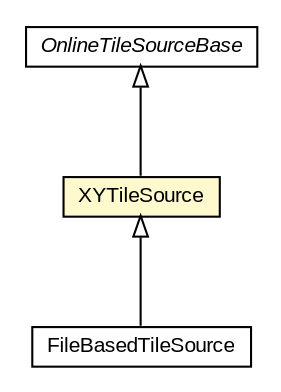 #!/usr/local/bin/dot
#
# Class diagram 
# Generated by UMLGraph version R5_6-24-gf6e263 (http://www.umlgraph.org/)
#

digraph G {
	edge [fontname="arial",fontsize=10,labelfontname="arial",labelfontsize=10];
	node [fontname="arial",fontsize=10,shape=plaintext];
	nodesep=0.25;
	ranksep=0.5;
	// org.osmdroid.tileprovider.tilesource.FileBasedTileSource
	c150316 [label=<<table title="org.osmdroid.tileprovider.tilesource.FileBasedTileSource" border="0" cellborder="1" cellspacing="0" cellpadding="2" port="p" href="./FileBasedTileSource.html">
		<tr><td><table border="0" cellspacing="0" cellpadding="1">
<tr><td align="center" balign="center"> FileBasedTileSource </td></tr>
		</table></td></tr>
		</table>>, URL="./FileBasedTileSource.html", fontname="arial", fontcolor="black", fontsize=10.0];
	// org.osmdroid.tileprovider.tilesource.OnlineTileSourceBase
	c150322 [label=<<table title="org.osmdroid.tileprovider.tilesource.OnlineTileSourceBase" border="0" cellborder="1" cellspacing="0" cellpadding="2" port="p" href="./OnlineTileSourceBase.html">
		<tr><td><table border="0" cellspacing="0" cellpadding="1">
<tr><td align="center" balign="center"><font face="arial italic"> OnlineTileSourceBase </font></td></tr>
		</table></td></tr>
		</table>>, URL="./OnlineTileSourceBase.html", fontname="arial", fontcolor="black", fontsize=10.0];
	// org.osmdroid.tileprovider.tilesource.XYTileSource
	c150326 [label=<<table title="org.osmdroid.tileprovider.tilesource.XYTileSource" border="0" cellborder="1" cellspacing="0" cellpadding="2" port="p" bgcolor="lemonChiffon" href="./XYTileSource.html">
		<tr><td><table border="0" cellspacing="0" cellpadding="1">
<tr><td align="center" balign="center"> XYTileSource </td></tr>
		</table></td></tr>
		</table>>, URL="./XYTileSource.html", fontname="arial", fontcolor="black", fontsize=10.0];
	//org.osmdroid.tileprovider.tilesource.FileBasedTileSource extends org.osmdroid.tileprovider.tilesource.XYTileSource
	c150326:p -> c150316:p [dir=back,arrowtail=empty];
	//org.osmdroid.tileprovider.tilesource.XYTileSource extends org.osmdroid.tileprovider.tilesource.OnlineTileSourceBase
	c150322:p -> c150326:p [dir=back,arrowtail=empty];
}

